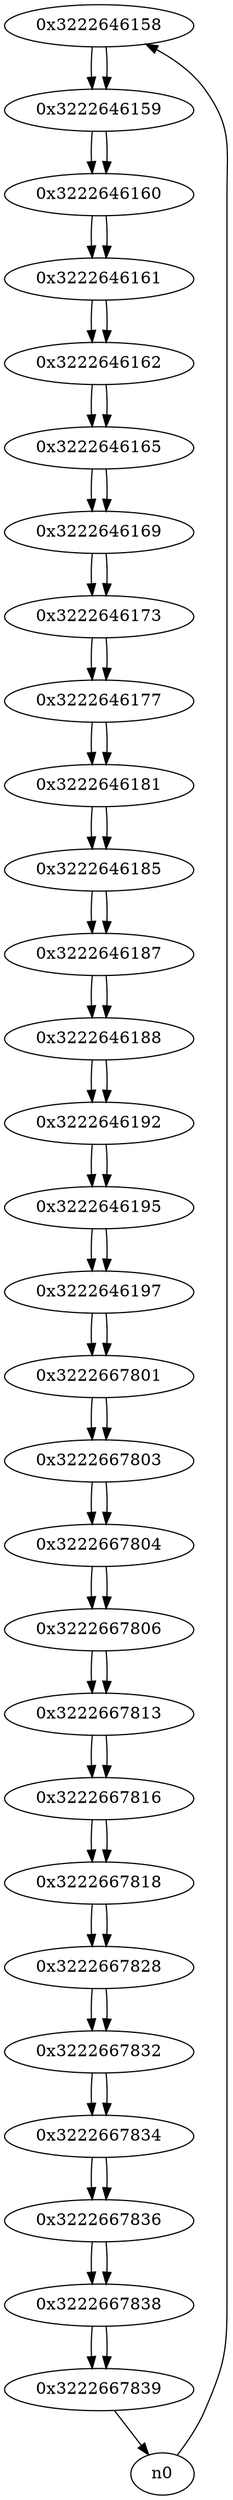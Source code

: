 digraph G{
/* nodes */
  n1 [label="0x3222646158"]
  n2 [label="0x3222646159"]
  n3 [label="0x3222646160"]
  n4 [label="0x3222646161"]
  n5 [label="0x3222646162"]
  n6 [label="0x3222646165"]
  n7 [label="0x3222646169"]
  n8 [label="0x3222646173"]
  n9 [label="0x3222646177"]
  n10 [label="0x3222646181"]
  n11 [label="0x3222646185"]
  n12 [label="0x3222646187"]
  n13 [label="0x3222646188"]
  n14 [label="0x3222646192"]
  n15 [label="0x3222646195"]
  n16 [label="0x3222646197"]
  n17 [label="0x3222667801"]
  n18 [label="0x3222667803"]
  n19 [label="0x3222667804"]
  n20 [label="0x3222667806"]
  n21 [label="0x3222667813"]
  n22 [label="0x3222667816"]
  n23 [label="0x3222667818"]
  n24 [label="0x3222667828"]
  n25 [label="0x3222667832"]
  n26 [label="0x3222667834"]
  n27 [label="0x3222667836"]
  n28 [label="0x3222667838"]
  n29 [label="0x3222667839"]
/* edges */
n1 -> n2;
n0 -> n1;
n2 -> n3;
n1 -> n2;
n3 -> n4;
n2 -> n3;
n4 -> n5;
n3 -> n4;
n5 -> n6;
n4 -> n5;
n6 -> n7;
n5 -> n6;
n7 -> n8;
n6 -> n7;
n8 -> n9;
n7 -> n8;
n9 -> n10;
n8 -> n9;
n10 -> n11;
n9 -> n10;
n11 -> n12;
n10 -> n11;
n12 -> n13;
n11 -> n12;
n13 -> n14;
n12 -> n13;
n14 -> n15;
n13 -> n14;
n15 -> n16;
n14 -> n15;
n16 -> n17;
n15 -> n16;
n17 -> n18;
n16 -> n17;
n18 -> n19;
n17 -> n18;
n19 -> n20;
n18 -> n19;
n20 -> n21;
n19 -> n20;
n21 -> n22;
n20 -> n21;
n22 -> n23;
n21 -> n22;
n23 -> n24;
n22 -> n23;
n24 -> n25;
n23 -> n24;
n25 -> n26;
n24 -> n25;
n26 -> n27;
n25 -> n26;
n27 -> n28;
n26 -> n27;
n28 -> n29;
n27 -> n28;
n29 -> n0;
n28 -> n29;
}
